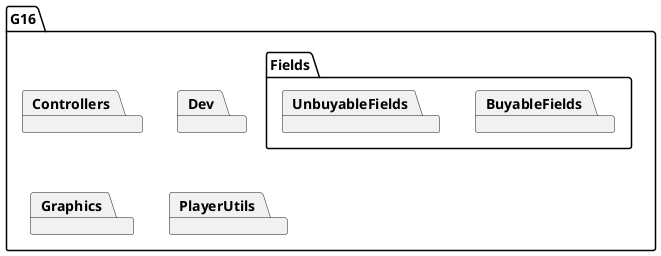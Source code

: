 @startuml
'https://plantuml.com/component-diagram


package "G16" {
  package "Controllers"
  package "Dev"
  package "Fields"{
  package BuyableFields
  package UnbuyableFields
  }
  package Graphics
  package PlayerUtils
}


@enduml